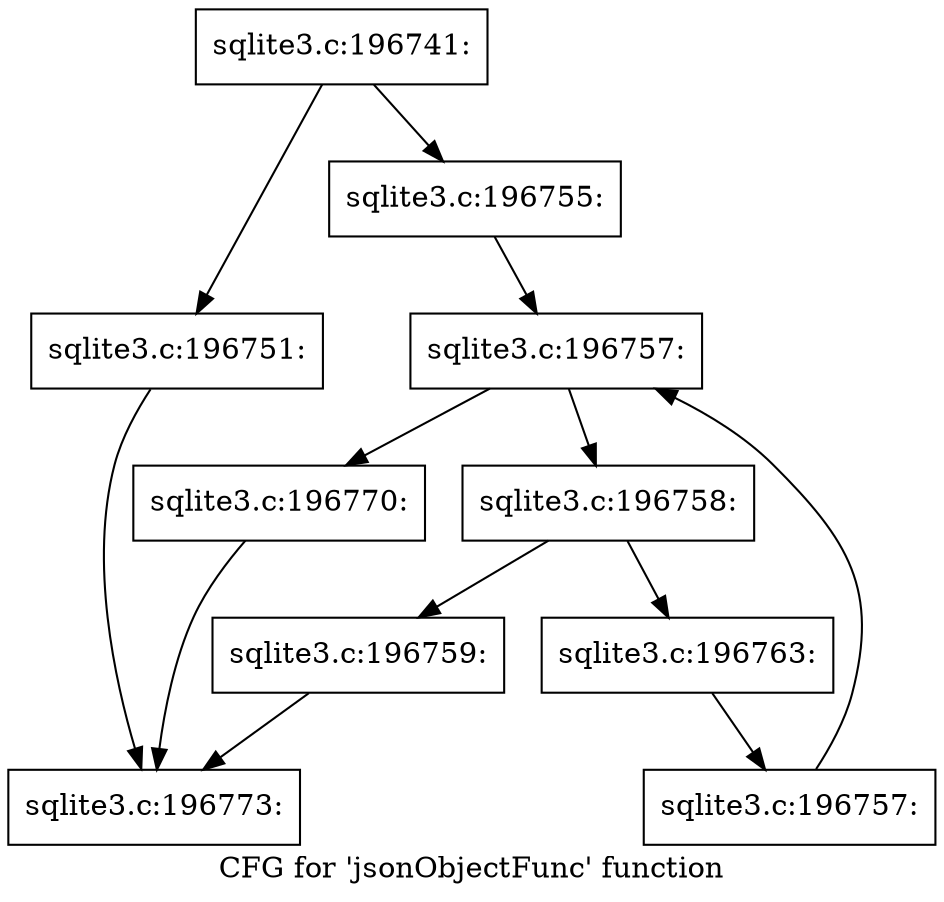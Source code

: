 digraph "CFG for 'jsonObjectFunc' function" {
	label="CFG for 'jsonObjectFunc' function";

	Node0x55c0fa8b7d30 [shape=record,label="{sqlite3.c:196741:}"];
	Node0x55c0fa8b7d30 -> Node0x55c0fa8be320;
	Node0x55c0fa8b7d30 -> Node0x55c0fa8be370;
	Node0x55c0fa8be320 [shape=record,label="{sqlite3.c:196751:}"];
	Node0x55c0fa8be320 -> Node0x55c0fa8b7eb0;
	Node0x55c0fa8be370 [shape=record,label="{sqlite3.c:196755:}"];
	Node0x55c0fa8be370 -> Node0x55c0fa8bf180;
	Node0x55c0fa8bf180 [shape=record,label="{sqlite3.c:196757:}"];
	Node0x55c0fa8bf180 -> Node0x55c0fa8bf3a0;
	Node0x55c0fa8bf180 -> Node0x55c0fa8befd0;
	Node0x55c0fa8bf3a0 [shape=record,label="{sqlite3.c:196758:}"];
	Node0x55c0fa8bf3a0 -> Node0x55c0fa8bf820;
	Node0x55c0fa8bf3a0 -> Node0x55c0fa8bf870;
	Node0x55c0fa8bf820 [shape=record,label="{sqlite3.c:196759:}"];
	Node0x55c0fa8bf820 -> Node0x55c0fa8b7eb0;
	Node0x55c0fa8bf870 [shape=record,label="{sqlite3.c:196763:}"];
	Node0x55c0fa8bf870 -> Node0x55c0fa8bf310;
	Node0x55c0fa8bf310 [shape=record,label="{sqlite3.c:196757:}"];
	Node0x55c0fa8bf310 -> Node0x55c0fa8bf180;
	Node0x55c0fa8befd0 [shape=record,label="{sqlite3.c:196770:}"];
	Node0x55c0fa8befd0 -> Node0x55c0fa8b7eb0;
	Node0x55c0fa8b7eb0 [shape=record,label="{sqlite3.c:196773:}"];
}
